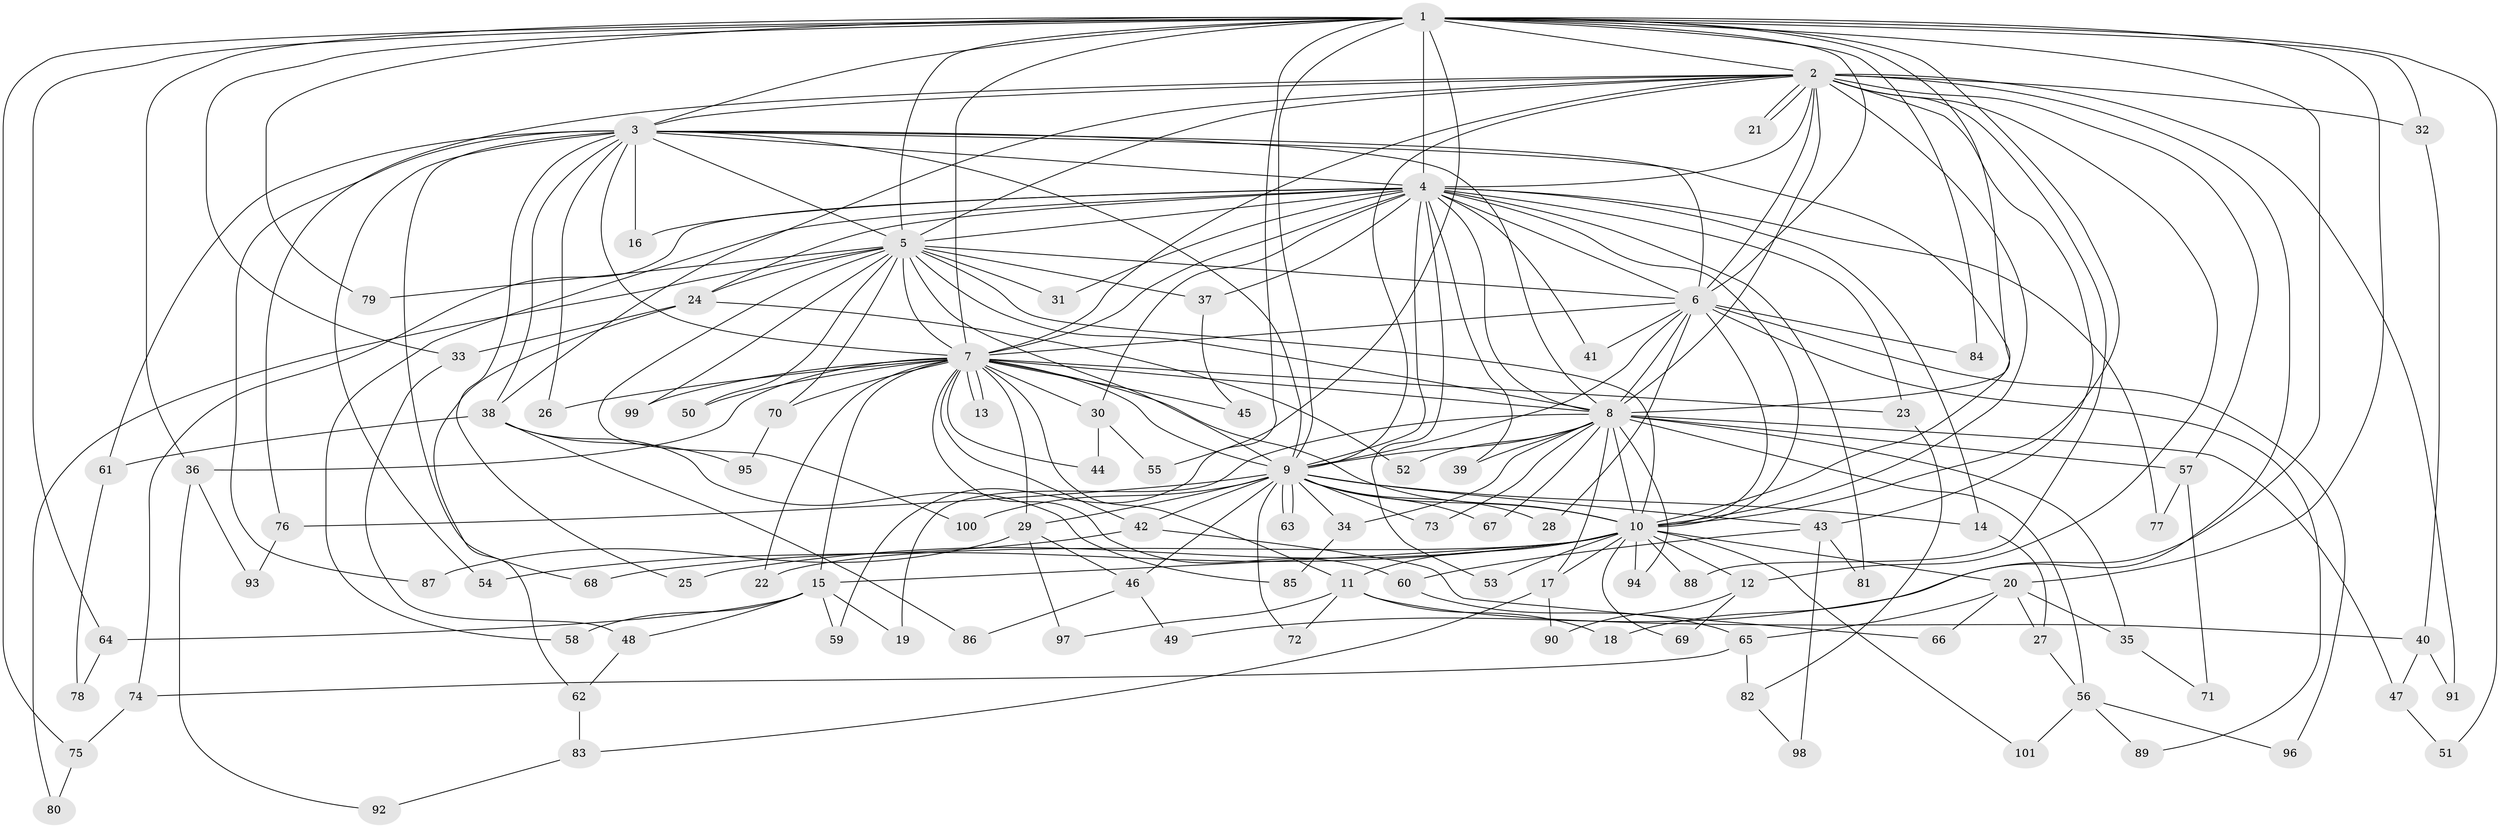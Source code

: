 // coarse degree distribution, {20: 0.0136986301369863, 27: 0.0273972602739726, 15: 0.0136986301369863, 21: 0.0136986301369863, 11: 0.0136986301369863, 24: 0.0136986301369863, 18: 0.0136986301369863, 5: 0.0821917808219178, 2: 0.4931506849315068, 3: 0.136986301369863, 7: 0.0273972602739726, 4: 0.1232876712328767, 6: 0.0136986301369863, 1: 0.0136986301369863}
// Generated by graph-tools (version 1.1) at 2025/41/03/06/25 10:41:34]
// undirected, 101 vertices, 227 edges
graph export_dot {
graph [start="1"]
  node [color=gray90,style=filled];
  1;
  2;
  3;
  4;
  5;
  6;
  7;
  8;
  9;
  10;
  11;
  12;
  13;
  14;
  15;
  16;
  17;
  18;
  19;
  20;
  21;
  22;
  23;
  24;
  25;
  26;
  27;
  28;
  29;
  30;
  31;
  32;
  33;
  34;
  35;
  36;
  37;
  38;
  39;
  40;
  41;
  42;
  43;
  44;
  45;
  46;
  47;
  48;
  49;
  50;
  51;
  52;
  53;
  54;
  55;
  56;
  57;
  58;
  59;
  60;
  61;
  62;
  63;
  64;
  65;
  66;
  67;
  68;
  69;
  70;
  71;
  72;
  73;
  74;
  75;
  76;
  77;
  78;
  79;
  80;
  81;
  82;
  83;
  84;
  85;
  86;
  87;
  88;
  89;
  90;
  91;
  92;
  93;
  94;
  95;
  96;
  97;
  98;
  99;
  100;
  101;
  1 -- 2;
  1 -- 3;
  1 -- 4;
  1 -- 5;
  1 -- 6;
  1 -- 7;
  1 -- 8;
  1 -- 9;
  1 -- 10;
  1 -- 20;
  1 -- 32;
  1 -- 33;
  1 -- 36;
  1 -- 49;
  1 -- 51;
  1 -- 55;
  1 -- 59;
  1 -- 64;
  1 -- 75;
  1 -- 79;
  1 -- 84;
  2 -- 3;
  2 -- 4;
  2 -- 5;
  2 -- 6;
  2 -- 7;
  2 -- 8;
  2 -- 9;
  2 -- 10;
  2 -- 12;
  2 -- 18;
  2 -- 21;
  2 -- 21;
  2 -- 32;
  2 -- 38;
  2 -- 43;
  2 -- 57;
  2 -- 76;
  2 -- 88;
  2 -- 91;
  3 -- 4;
  3 -- 5;
  3 -- 6;
  3 -- 7;
  3 -- 8;
  3 -- 9;
  3 -- 10;
  3 -- 16;
  3 -- 25;
  3 -- 26;
  3 -- 38;
  3 -- 54;
  3 -- 61;
  3 -- 68;
  3 -- 87;
  4 -- 5;
  4 -- 6;
  4 -- 7;
  4 -- 8;
  4 -- 9;
  4 -- 10;
  4 -- 14;
  4 -- 16;
  4 -- 23;
  4 -- 24;
  4 -- 30;
  4 -- 31;
  4 -- 37;
  4 -- 39;
  4 -- 41;
  4 -- 53;
  4 -- 58;
  4 -- 74;
  4 -- 77;
  4 -- 81;
  5 -- 6;
  5 -- 7;
  5 -- 8;
  5 -- 9;
  5 -- 10;
  5 -- 24;
  5 -- 31;
  5 -- 37;
  5 -- 50;
  5 -- 70;
  5 -- 79;
  5 -- 80;
  5 -- 99;
  5 -- 100;
  6 -- 7;
  6 -- 8;
  6 -- 9;
  6 -- 10;
  6 -- 28;
  6 -- 41;
  6 -- 84;
  6 -- 89;
  6 -- 96;
  7 -- 8;
  7 -- 9;
  7 -- 10;
  7 -- 11;
  7 -- 13;
  7 -- 13;
  7 -- 15;
  7 -- 22;
  7 -- 23;
  7 -- 26;
  7 -- 29;
  7 -- 30;
  7 -- 36;
  7 -- 42;
  7 -- 44;
  7 -- 45;
  7 -- 50;
  7 -- 60;
  7 -- 70;
  7 -- 99;
  8 -- 9;
  8 -- 10;
  8 -- 17;
  8 -- 19;
  8 -- 34;
  8 -- 35;
  8 -- 39;
  8 -- 47;
  8 -- 52;
  8 -- 56;
  8 -- 57;
  8 -- 67;
  8 -- 73;
  8 -- 94;
  9 -- 10;
  9 -- 14;
  9 -- 28;
  9 -- 29;
  9 -- 34;
  9 -- 42;
  9 -- 43;
  9 -- 46;
  9 -- 63;
  9 -- 63;
  9 -- 67;
  9 -- 72;
  9 -- 73;
  9 -- 76;
  9 -- 100;
  10 -- 11;
  10 -- 12;
  10 -- 15;
  10 -- 17;
  10 -- 20;
  10 -- 22;
  10 -- 25;
  10 -- 53;
  10 -- 68;
  10 -- 69;
  10 -- 88;
  10 -- 94;
  10 -- 101;
  11 -- 18;
  11 -- 40;
  11 -- 72;
  11 -- 97;
  12 -- 69;
  12 -- 90;
  14 -- 27;
  15 -- 19;
  15 -- 48;
  15 -- 58;
  15 -- 59;
  15 -- 64;
  17 -- 83;
  17 -- 90;
  20 -- 27;
  20 -- 35;
  20 -- 65;
  20 -- 66;
  23 -- 82;
  24 -- 33;
  24 -- 52;
  24 -- 62;
  27 -- 56;
  29 -- 46;
  29 -- 87;
  29 -- 97;
  30 -- 44;
  30 -- 55;
  32 -- 40;
  33 -- 48;
  34 -- 85;
  35 -- 71;
  36 -- 92;
  36 -- 93;
  37 -- 45;
  38 -- 61;
  38 -- 85;
  38 -- 86;
  38 -- 95;
  40 -- 47;
  40 -- 91;
  42 -- 54;
  42 -- 66;
  43 -- 60;
  43 -- 81;
  43 -- 98;
  46 -- 49;
  46 -- 86;
  47 -- 51;
  48 -- 62;
  56 -- 89;
  56 -- 96;
  56 -- 101;
  57 -- 71;
  57 -- 77;
  60 -- 65;
  61 -- 78;
  62 -- 83;
  64 -- 78;
  65 -- 74;
  65 -- 82;
  70 -- 95;
  74 -- 75;
  75 -- 80;
  76 -- 93;
  82 -- 98;
  83 -- 92;
}

